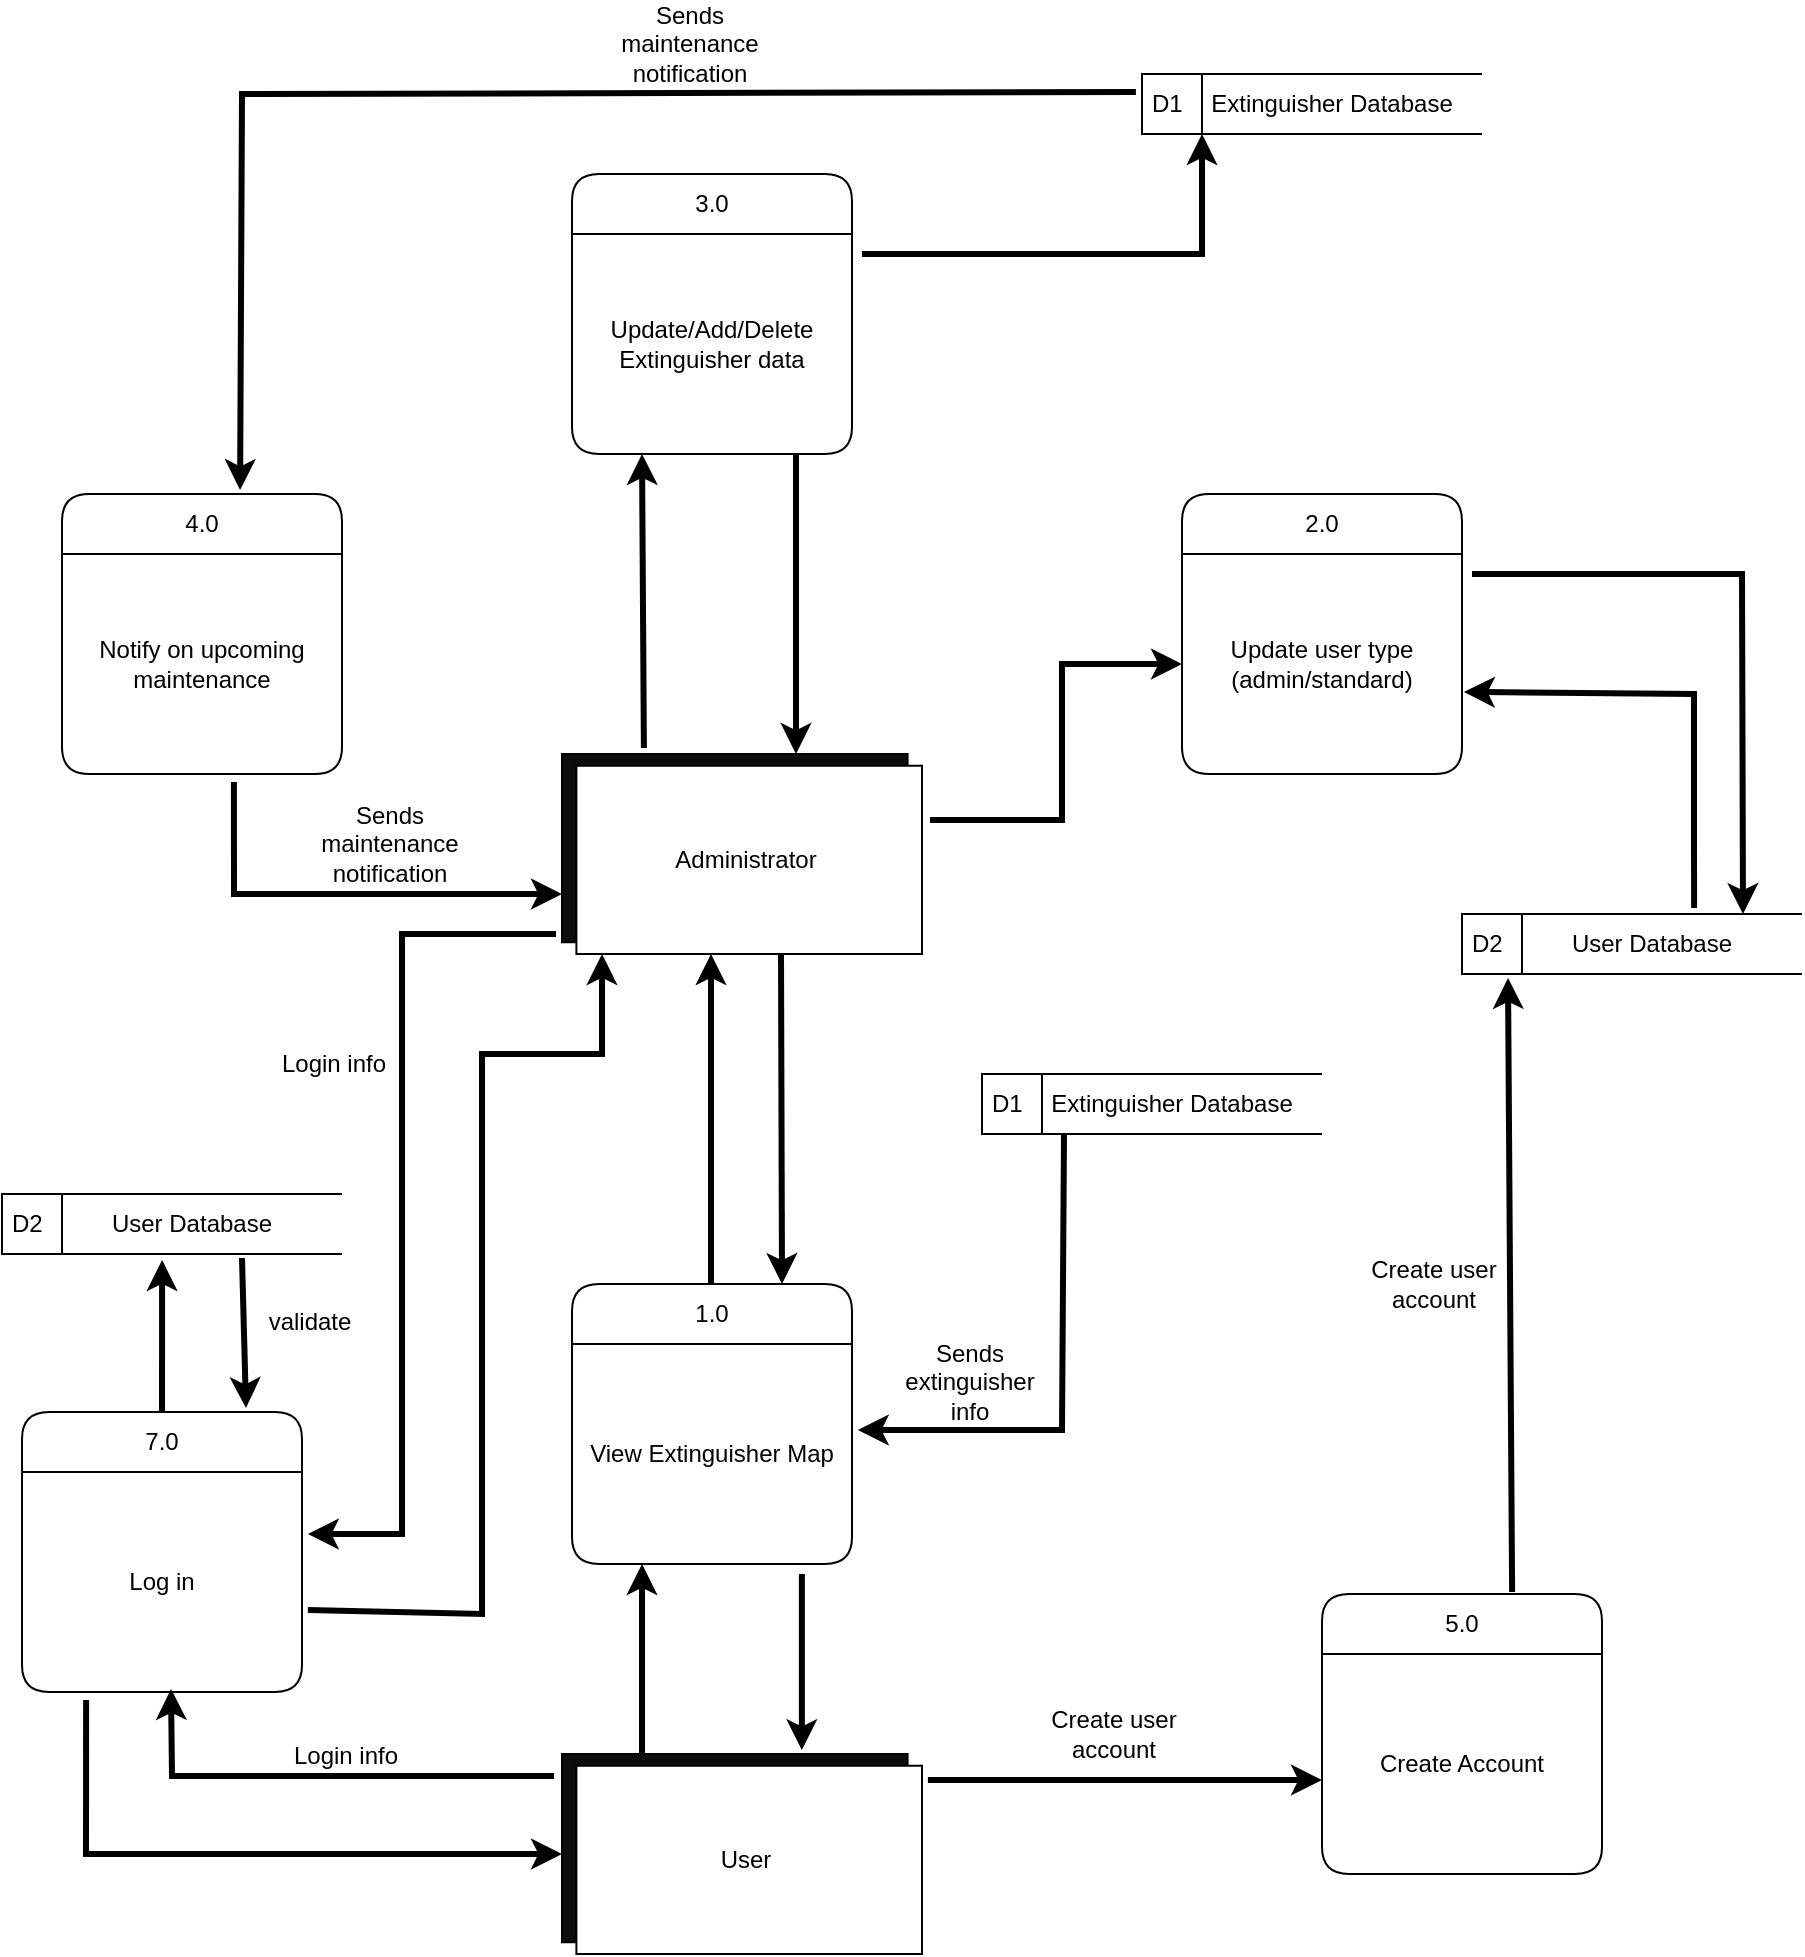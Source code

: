 <mxfile version="24.7.5">
  <diagram name="Page-1" id="52a04d89-c75d-2922-d76d-85b35f80e030">
    <mxGraphModel dx="2486" dy="2030" grid="1" gridSize="10" guides="1" tooltips="1" connect="1" arrows="1" fold="1" page="1" pageScale="1" pageWidth="1100" pageHeight="850" background="none" math="0" shadow="0">
      <root>
        <mxCell id="0" />
        <mxCell id="1" parent="0" />
        <mxCell id="bnV8PDit981c4TZi3cis-100" value="" style="group" parent="1" vertex="1" connectable="0">
          <mxGeometry x="80" y="90" width="180" height="100" as="geometry" />
        </mxCell>
        <mxCell id="bnV8PDit981c4TZi3cis-101" value="" style="verticalLabelPosition=bottom;verticalAlign=top;html=1;shape=mxgraph.basic.rect;fillColor2=none;strokeWidth=1;size=20;indent=5;fillColor=#0D0D0D;" parent="bnV8PDit981c4TZi3cis-100" vertex="1">
          <mxGeometry width="172.8" height="94.118" as="geometry" />
        </mxCell>
        <mxCell id="bnV8PDit981c4TZi3cis-102" value="" style="verticalLabelPosition=bottom;verticalAlign=top;html=1;shape=mxgraph.basic.rect;fillColor2=none;strokeWidth=1;size=20;indent=5;" parent="bnV8PDit981c4TZi3cis-100" vertex="1">
          <mxGeometry x="7.2" y="5.882" width="172.8" height="94.118" as="geometry" />
        </mxCell>
        <mxCell id="bnV8PDit981c4TZi3cis-103" value="Administrator" style="text;html=1;align=center;verticalAlign=middle;whiteSpace=wrap;rounded=0;" parent="bnV8PDit981c4TZi3cis-100" vertex="1">
          <mxGeometry x="7.2" y="37.94" width="170" height="30" as="geometry" />
        </mxCell>
        <mxCell id="bnV8PDit981c4TZi3cis-105" value="D1" style="html=1;dashed=0;whiteSpace=wrap;shape=mxgraph.dfd.dataStoreID;align=left;spacingLeft=3;points=[[0,0],[0.5,0],[1,0],[0,0.5],[1,0.5],[0,1],[0.5,1],[1,1]];" parent="1" vertex="1">
          <mxGeometry x="290" y="250" width="170" height="30" as="geometry" />
        </mxCell>
        <mxCell id="bnV8PDit981c4TZi3cis-106" value="Extinguisher Database" style="text;html=1;align=center;verticalAlign=middle;whiteSpace=wrap;rounded=0;" parent="1" vertex="1">
          <mxGeometry x="320" y="250" width="130" height="30" as="geometry" />
        </mxCell>
        <mxCell id="bnV8PDit981c4TZi3cis-107" value="1.0" style="swimlane;fontStyle=0;childLayout=stackLayout;horizontal=1;startSize=30;horizontalStack=0;resizeParent=1;resizeParentMax=0;resizeLast=0;collapsible=0;marginBottom=0;whiteSpace=wrap;html=1;rounded=1;" parent="1" vertex="1">
          <mxGeometry x="85" y="355" width="140" height="140" as="geometry" />
        </mxCell>
        <mxCell id="bnV8PDit981c4TZi3cis-108" value="View Extinguisher Map" style="text;strokeColor=none;fillColor=none;align=center;verticalAlign=middle;spacingLeft=4;spacingRight=4;overflow=hidden;points=[[0,0.5],[1,0.5]];portConstraint=eastwest;rotatable=0;whiteSpace=wrap;html=1;" parent="bnV8PDit981c4TZi3cis-107" vertex="1">
          <mxGeometry y="30" width="140" height="110" as="geometry" />
        </mxCell>
        <mxCell id="bnV8PDit981c4TZi3cis-109" value="" style="endArrow=classic;html=1;rounded=0;fillColor=#f8cecc;strokeColor=#000000;strokeWidth=3;entryX=0.75;entryY=0;entryDx=0;entryDy=0;exitX=0.711;exitY=1;exitDx=0;exitDy=0;exitPerimeter=0;" parent="1" target="bnV8PDit981c4TZi3cis-107" edge="1">
          <mxGeometry width="50" height="50" relative="1" as="geometry">
            <mxPoint x="189.5" y="190" as="sourcePoint" />
            <mxPoint x="189.5" y="292" as="targetPoint" />
          </mxGeometry>
        </mxCell>
        <mxCell id="bnV8PDit981c4TZi3cis-110" value="" style="endArrow=classic;html=1;rounded=0;fillColor=#f8cecc;strokeColor=#000000;strokeWidth=3;exitX=0.25;exitY=0;exitDx=0;exitDy=0;" parent="1" edge="1">
          <mxGeometry width="50" height="50" relative="1" as="geometry">
            <mxPoint x="154.5" y="355" as="sourcePoint" />
            <mxPoint x="154.5" y="190" as="targetPoint" />
          </mxGeometry>
        </mxCell>
        <mxCell id="bnV8PDit981c4TZi3cis-111" value="" style="endArrow=classic;html=1;rounded=0;fillColor=#f8cecc;strokeColor=#000000;strokeWidth=3;entryX=1.021;entryY=0.391;entryDx=0;entryDy=0;entryPerimeter=0;exitX=0.25;exitY=1;exitDx=0;exitDy=0;" parent="1" target="bnV8PDit981c4TZi3cis-108" edge="1">
          <mxGeometry width="50" height="50" relative="1" as="geometry">
            <mxPoint x="331" y="280" as="sourcePoint" />
            <mxPoint x="330" y="396" as="targetPoint" />
            <Array as="points">
              <mxPoint x="330" y="428" />
            </Array>
          </mxGeometry>
        </mxCell>
        <mxCell id="bnV8PDit981c4TZi3cis-112" value="Sends extinguisher info" style="text;html=1;align=center;verticalAlign=middle;whiteSpace=wrap;rounded=0;" parent="1" vertex="1">
          <mxGeometry x="250" y="389" width="68" height="30" as="geometry" />
        </mxCell>
        <mxCell id="bnV8PDit981c4TZi3cis-113" value="" style="group" parent="1" vertex="1" connectable="0">
          <mxGeometry x="80" y="590" width="180" height="100" as="geometry" />
        </mxCell>
        <mxCell id="bnV8PDit981c4TZi3cis-114" value="" style="verticalLabelPosition=bottom;verticalAlign=top;html=1;shape=mxgraph.basic.rect;fillColor2=none;strokeWidth=1;size=20;indent=5;fillColor=#0D0D0D;" parent="bnV8PDit981c4TZi3cis-113" vertex="1">
          <mxGeometry width="172.8" height="94.118" as="geometry" />
        </mxCell>
        <mxCell id="bnV8PDit981c4TZi3cis-115" value="" style="verticalLabelPosition=bottom;verticalAlign=top;html=1;shape=mxgraph.basic.rect;fillColor2=none;strokeWidth=1;size=20;indent=5;" parent="bnV8PDit981c4TZi3cis-113" vertex="1">
          <mxGeometry x="7.2" y="5.882" width="172.8" height="94.118" as="geometry" />
        </mxCell>
        <mxCell id="bnV8PDit981c4TZi3cis-116" value="User" style="text;html=1;align=center;verticalAlign=middle;whiteSpace=wrap;rounded=0;" parent="bnV8PDit981c4TZi3cis-113" vertex="1">
          <mxGeometry x="7.2" y="37.94" width="170" height="30" as="geometry" />
        </mxCell>
        <mxCell id="bnV8PDit981c4TZi3cis-117" value="" style="endArrow=classic;html=1;rounded=0;fillColor=#f8cecc;strokeColor=#000000;strokeWidth=3;" parent="1" edge="1">
          <mxGeometry width="50" height="50" relative="1" as="geometry">
            <mxPoint x="120" y="590" as="sourcePoint" />
            <mxPoint x="120" y="495" as="targetPoint" />
          </mxGeometry>
        </mxCell>
        <mxCell id="bnV8PDit981c4TZi3cis-118" value="" style="endArrow=classic;html=1;rounded=0;fillColor=#f8cecc;strokeColor=#000000;strokeWidth=3;entryX=0.694;entryY=-0.021;entryDx=0;entryDy=0;entryPerimeter=0;exitX=0.821;exitY=1.045;exitDx=0;exitDy=0;exitPerimeter=0;" parent="1" source="bnV8PDit981c4TZi3cis-108" target="bnV8PDit981c4TZi3cis-114" edge="1">
          <mxGeometry width="50" height="50" relative="1" as="geometry">
            <mxPoint x="130" y="600" as="sourcePoint" />
            <mxPoint x="130" y="505" as="targetPoint" />
          </mxGeometry>
        </mxCell>
        <mxCell id="bnV8PDit981c4TZi3cis-119" value="D2" style="html=1;dashed=0;whiteSpace=wrap;shape=mxgraph.dfd.dataStoreID;align=left;spacingLeft=3;points=[[0,0],[0.5,0],[1,0],[0,0.5],[1,0.5],[0,1],[0.5,1],[1,1]];" parent="1" vertex="1">
          <mxGeometry x="530" y="170" width="170" height="30" as="geometry" />
        </mxCell>
        <mxCell id="bnV8PDit981c4TZi3cis-120" value="User Database" style="text;html=1;align=center;verticalAlign=middle;whiteSpace=wrap;rounded=0;" parent="1" vertex="1">
          <mxGeometry x="560" y="170" width="130" height="30" as="geometry" />
        </mxCell>
        <mxCell id="bnV8PDit981c4TZi3cis-121" value="2.0" style="swimlane;fontStyle=0;childLayout=stackLayout;horizontal=1;startSize=30;horizontalStack=0;resizeParent=1;resizeParentMax=0;resizeLast=0;collapsible=0;marginBottom=0;whiteSpace=wrap;html=1;rounded=1;" parent="1" vertex="1">
          <mxGeometry x="390" y="-40" width="140" height="140" as="geometry" />
        </mxCell>
        <mxCell id="bnV8PDit981c4TZi3cis-122" value="Update user type (admin/standard)" style="text;strokeColor=none;fillColor=none;align=center;verticalAlign=middle;spacingLeft=4;spacingRight=4;overflow=hidden;points=[[0,0.5],[1,0.5]];portConstraint=eastwest;rotatable=0;whiteSpace=wrap;html=1;" parent="bnV8PDit981c4TZi3cis-121" vertex="1">
          <mxGeometry y="30" width="140" height="110" as="geometry" />
        </mxCell>
        <mxCell id="bnV8PDit981c4TZi3cis-124" value="Create user account" style="text;html=1;align=center;verticalAlign=middle;whiteSpace=wrap;rounded=0;" parent="1" vertex="1">
          <mxGeometry x="322" y="565" width="68" height="30" as="geometry" />
        </mxCell>
        <mxCell id="bnV8PDit981c4TZi3cis-126" value="" style="endArrow=classic;html=1;rounded=0;fillColor=#f8cecc;strokeColor=#000000;strokeWidth=3;exitX=1.023;exitY=0.288;exitDx=0;exitDy=0;exitPerimeter=0;entryX=0;entryY=0.5;entryDx=0;entryDy=0;" parent="1" source="bnV8PDit981c4TZi3cis-102" target="bnV8PDit981c4TZi3cis-122" edge="1">
          <mxGeometry width="50" height="50" relative="1" as="geometry">
            <mxPoint x="320" y="125" as="sourcePoint" />
            <mxPoint x="320" y="-40" as="targetPoint" />
            <Array as="points">
              <mxPoint x="330" y="123" />
              <mxPoint x="330" y="45" />
            </Array>
          </mxGeometry>
        </mxCell>
        <mxCell id="bnV8PDit981c4TZi3cis-127" value="" style="endArrow=classic;html=1;rounded=0;fillColor=#f8cecc;strokeColor=#000000;strokeWidth=3;entryX=1.007;entryY=0.627;entryDx=0;entryDy=0;entryPerimeter=0;exitX=0.662;exitY=-0.1;exitDx=0;exitDy=0;exitPerimeter=0;" parent="1" source="bnV8PDit981c4TZi3cis-120" target="bnV8PDit981c4TZi3cis-122" edge="1">
          <mxGeometry width="50" height="50" relative="1" as="geometry">
            <mxPoint x="646" y="150" as="sourcePoint" />
            <mxPoint x="706" y="60" as="targetPoint" />
            <Array as="points">
              <mxPoint x="646" y="138" />
              <mxPoint x="646" y="60" />
            </Array>
          </mxGeometry>
        </mxCell>
        <mxCell id="bnV8PDit981c4TZi3cis-128" value="" style="endArrow=classic;html=1;rounded=0;fillColor=#f8cecc;strokeColor=#000000;strokeWidth=3;entryX=0.75;entryY=0;entryDx=0;entryDy=0;" parent="1" edge="1">
          <mxGeometry width="50" height="50" relative="1" as="geometry">
            <mxPoint x="535" as="sourcePoint" />
            <mxPoint x="670.5" y="170" as="targetPoint" />
            <Array as="points">
              <mxPoint x="670" />
            </Array>
          </mxGeometry>
        </mxCell>
        <mxCell id="bnV8PDit981c4TZi3cis-133" value="3.0" style="swimlane;fontStyle=0;childLayout=stackLayout;horizontal=1;startSize=30;horizontalStack=0;resizeParent=1;resizeParentMax=0;resizeLast=0;collapsible=0;marginBottom=0;whiteSpace=wrap;html=1;rounded=1;" parent="1" vertex="1">
          <mxGeometry x="85" y="-200" width="140" height="140" as="geometry" />
        </mxCell>
        <mxCell id="bnV8PDit981c4TZi3cis-134" value="Update/Add/Delete&lt;div&gt;Extinguisher data&lt;/div&gt;" style="text;strokeColor=none;fillColor=none;align=center;verticalAlign=middle;spacingLeft=4;spacingRight=4;overflow=hidden;points=[[0,0.5],[1,0.5]];portConstraint=eastwest;rotatable=0;whiteSpace=wrap;html=1;" parent="bnV8PDit981c4TZi3cis-133" vertex="1">
          <mxGeometry y="30" width="140" height="110" as="geometry" />
        </mxCell>
        <mxCell id="bnV8PDit981c4TZi3cis-135" value="D1" style="html=1;dashed=0;whiteSpace=wrap;shape=mxgraph.dfd.dataStoreID;align=left;spacingLeft=3;points=[[0,0],[0.5,0],[1,0],[0,0.5],[1,0.5],[0,1],[0.5,1],[1,1]];" parent="1" vertex="1">
          <mxGeometry x="370" y="-250" width="170" height="30" as="geometry" />
        </mxCell>
        <mxCell id="bnV8PDit981c4TZi3cis-136" value="Extinguisher Database" style="text;html=1;align=center;verticalAlign=middle;whiteSpace=wrap;rounded=0;" parent="1" vertex="1">
          <mxGeometry x="400" y="-250" width="130" height="30" as="geometry" />
        </mxCell>
        <mxCell id="bnV8PDit981c4TZi3cis-137" value="" style="endArrow=classic;html=1;rounded=0;fillColor=#f8cecc;strokeColor=#000000;strokeWidth=3;exitX=0.237;exitY=-0.032;exitDx=0;exitDy=0;exitPerimeter=0;" parent="1" source="bnV8PDit981c4TZi3cis-101" edge="1">
          <mxGeometry width="50" height="50" relative="1" as="geometry">
            <mxPoint x="120" y="70" as="sourcePoint" />
            <mxPoint x="120" y="-60" as="targetPoint" />
          </mxGeometry>
        </mxCell>
        <mxCell id="bnV8PDit981c4TZi3cis-138" value="" style="endArrow=classic;html=1;rounded=0;fillColor=#f8cecc;strokeColor=#000000;strokeWidth=3;exitX=0.8;exitY=1;exitDx=0;exitDy=0;exitPerimeter=0;" parent="1" source="bnV8PDit981c4TZi3cis-134" edge="1">
          <mxGeometry width="50" height="50" relative="1" as="geometry">
            <mxPoint x="131" y="97" as="sourcePoint" />
            <mxPoint x="197" y="90" as="targetPoint" />
          </mxGeometry>
        </mxCell>
        <mxCell id="bnV8PDit981c4TZi3cis-139" value="" style="endArrow=classic;html=1;rounded=0;fillColor=#f8cecc;strokeColor=#000000;strokeWidth=3;entryX=0;entryY=1;entryDx=0;entryDy=0;" parent="1" target="bnV8PDit981c4TZi3cis-136" edge="1">
          <mxGeometry width="50" height="50" relative="1" as="geometry">
            <mxPoint x="230" y="-160" as="sourcePoint" />
            <mxPoint x="310" y="-30" as="targetPoint" />
            <Array as="points">
              <mxPoint x="400" y="-160" />
            </Array>
          </mxGeometry>
        </mxCell>
        <mxCell id="bnV8PDit981c4TZi3cis-140" value="4.0" style="swimlane;fontStyle=0;childLayout=stackLayout;horizontal=1;startSize=30;horizontalStack=0;resizeParent=1;resizeParentMax=0;resizeLast=0;collapsible=0;marginBottom=0;whiteSpace=wrap;html=1;rounded=1;" parent="1" vertex="1">
          <mxGeometry x="-170" y="-40" width="140" height="140" as="geometry" />
        </mxCell>
        <mxCell id="bnV8PDit981c4TZi3cis-141" value="Notify on upcoming maintenance" style="text;strokeColor=none;fillColor=none;align=center;verticalAlign=middle;spacingLeft=4;spacingRight=4;overflow=hidden;points=[[0,0.5],[1,0.5]];portConstraint=eastwest;rotatable=0;whiteSpace=wrap;html=1;" parent="bnV8PDit981c4TZi3cis-140" vertex="1">
          <mxGeometry y="30" width="140" height="110" as="geometry" />
        </mxCell>
        <mxCell id="bnV8PDit981c4TZi3cis-143" value="" style="endArrow=classic;html=1;rounded=0;fillColor=#f8cecc;strokeColor=#000000;strokeWidth=3;exitX=-0.018;exitY=0.3;exitDx=0;exitDy=0;exitPerimeter=0;entryX=0.636;entryY=-0.014;entryDx=0;entryDy=0;entryPerimeter=0;" parent="1" source="bnV8PDit981c4TZi3cis-135" target="bnV8PDit981c4TZi3cis-140" edge="1">
          <mxGeometry width="50" height="50" relative="1" as="geometry">
            <mxPoint x="1" y="-143" as="sourcePoint" />
            <mxPoint y="-290" as="targetPoint" />
            <Array as="points">
              <mxPoint x="-80" y="-240" />
            </Array>
          </mxGeometry>
        </mxCell>
        <mxCell id="bnV8PDit981c4TZi3cis-144" value="Sends maintenance notification" style="text;html=1;align=center;verticalAlign=middle;whiteSpace=wrap;rounded=0;" parent="1" vertex="1">
          <mxGeometry x="110" y="-280" width="68" height="30" as="geometry" />
        </mxCell>
        <mxCell id="bnV8PDit981c4TZi3cis-145" value="" style="endArrow=classic;html=1;rounded=0;fillColor=#f8cecc;strokeColor=#000000;strokeWidth=3;exitX=0.614;exitY=1.036;exitDx=0;exitDy=0;exitPerimeter=0;entryX=0;entryY=0.744;entryDx=0;entryDy=0;entryPerimeter=0;" parent="1" source="bnV8PDit981c4TZi3cis-141" target="bnV8PDit981c4TZi3cis-101" edge="1">
          <mxGeometry width="50" height="50" relative="1" as="geometry">
            <mxPoint x="-9" y="277" as="sourcePoint" />
            <mxPoint x="-10" y="130" as="targetPoint" />
            <Array as="points">
              <mxPoint x="-84" y="160" />
            </Array>
          </mxGeometry>
        </mxCell>
        <mxCell id="bnV8PDit981c4TZi3cis-146" value="Sends maintenance notification" style="text;html=1;align=center;verticalAlign=middle;whiteSpace=wrap;rounded=0;" parent="1" vertex="1">
          <mxGeometry x="-40" y="120" width="68" height="30" as="geometry" />
        </mxCell>
        <mxCell id="bnV8PDit981c4TZi3cis-147" value="5.0" style="swimlane;fontStyle=0;childLayout=stackLayout;horizontal=1;startSize=30;horizontalStack=0;resizeParent=1;resizeParentMax=0;resizeLast=0;collapsible=0;marginBottom=0;whiteSpace=wrap;html=1;rounded=1;" parent="1" vertex="1">
          <mxGeometry x="460" y="510" width="140" height="140" as="geometry" />
        </mxCell>
        <mxCell id="bnV8PDit981c4TZi3cis-148" value="Create Account" style="text;strokeColor=none;fillColor=none;align=center;verticalAlign=middle;spacingLeft=4;spacingRight=4;overflow=hidden;points=[[0,0.5],[1,0.5]];portConstraint=eastwest;rotatable=0;whiteSpace=wrap;html=1;" parent="bnV8PDit981c4TZi3cis-147" vertex="1">
          <mxGeometry y="30" width="140" height="110" as="geometry" />
        </mxCell>
        <mxCell id="bnV8PDit981c4TZi3cis-149" value="" style="endArrow=classic;html=1;rounded=0;fillColor=#f8cecc;strokeColor=#000000;strokeWidth=3;entryX=0;entryY=0.573;entryDx=0;entryDy=0;entryPerimeter=0;exitX=1.017;exitY=0.076;exitDx=0;exitDy=0;exitPerimeter=0;" parent="1" source="bnV8PDit981c4TZi3cis-115" target="bnV8PDit981c4TZi3cis-148" edge="1">
          <mxGeometry width="50" height="50" relative="1" as="geometry">
            <mxPoint x="358" y="580" as="sourcePoint" />
            <mxPoint x="358" y="668" as="targetPoint" />
          </mxGeometry>
        </mxCell>
        <mxCell id="bnV8PDit981c4TZi3cis-150" value="" style="endArrow=classic;html=1;rounded=0;fillColor=#f8cecc;strokeColor=#000000;strokeWidth=3;exitX=0.679;exitY=-0.007;exitDx=0;exitDy=0;exitPerimeter=0;" parent="1" source="bnV8PDit981c4TZi3cis-147" edge="1">
          <mxGeometry width="50" height="50" relative="1" as="geometry">
            <mxPoint x="550" y="440" as="sourcePoint" />
            <mxPoint x="553" y="202" as="targetPoint" />
          </mxGeometry>
        </mxCell>
        <mxCell id="bnV8PDit981c4TZi3cis-151" value="Create user account" style="text;html=1;align=center;verticalAlign=middle;whiteSpace=wrap;rounded=0;" parent="1" vertex="1">
          <mxGeometry x="482" y="340" width="68" height="30" as="geometry" />
        </mxCell>
        <mxCell id="bnV8PDit981c4TZi3cis-162" value="D2" style="html=1;dashed=0;whiteSpace=wrap;shape=mxgraph.dfd.dataStoreID;align=left;spacingLeft=3;points=[[0,0],[0.5,0],[1,0],[0,0.5],[1,0.5],[0,1],[0.5,1],[1,1]];" parent="1" vertex="1">
          <mxGeometry x="-200" y="310" width="170" height="30" as="geometry" />
        </mxCell>
        <mxCell id="bnV8PDit981c4TZi3cis-163" value="User Database" style="text;html=1;align=center;verticalAlign=middle;whiteSpace=wrap;rounded=0;" parent="1" vertex="1">
          <mxGeometry x="-170" y="310" width="130" height="30" as="geometry" />
        </mxCell>
        <mxCell id="bnV8PDit981c4TZi3cis-164" value="7.0" style="swimlane;fontStyle=0;childLayout=stackLayout;horizontal=1;startSize=30;horizontalStack=0;resizeParent=1;resizeParentMax=0;resizeLast=0;collapsible=0;marginBottom=0;whiteSpace=wrap;html=1;rounded=1;" parent="1" vertex="1">
          <mxGeometry x="-190" y="419" width="140" height="140" as="geometry" />
        </mxCell>
        <mxCell id="bnV8PDit981c4TZi3cis-165" value="Log in" style="text;strokeColor=none;fillColor=none;align=center;verticalAlign=middle;spacingLeft=4;spacingRight=4;overflow=hidden;points=[[0,0.5],[1,0.5]];portConstraint=eastwest;rotatable=0;whiteSpace=wrap;html=1;" parent="bnV8PDit981c4TZi3cis-164" vertex="1">
          <mxGeometry y="30" width="140" height="110" as="geometry" />
        </mxCell>
        <mxCell id="bnV8PDit981c4TZi3cis-166" value="" style="endArrow=classic;html=1;rounded=0;fillColor=#f8cecc;strokeColor=#000000;strokeWidth=3;exitX=-0.023;exitY=0.117;exitDx=0;exitDy=0;exitPerimeter=0;" parent="1" source="bnV8PDit981c4TZi3cis-114" edge="1">
          <mxGeometry width="50" height="50" relative="1" as="geometry">
            <mxPoint x="-115.5" y="722.5" as="sourcePoint" />
            <mxPoint x="-115.5" y="557.5" as="targetPoint" />
            <Array as="points">
              <mxPoint x="-115" y="601" />
            </Array>
          </mxGeometry>
        </mxCell>
        <mxCell id="bnV8PDit981c4TZi3cis-167" value="" style="endArrow=classic;html=1;rounded=0;fillColor=#f8cecc;strokeColor=#000000;strokeWidth=3;exitX=0.5;exitY=0;exitDx=0;exitDy=0;entryX=0.385;entryY=1.1;entryDx=0;entryDy=0;entryPerimeter=0;" parent="1" source="bnV8PDit981c4TZi3cis-164" target="bnV8PDit981c4TZi3cis-163" edge="1">
          <mxGeometry width="50" height="50" relative="1" as="geometry">
            <mxPoint x="-270" y="545" as="sourcePoint" />
            <mxPoint x="-120" y="350" as="targetPoint" />
          </mxGeometry>
        </mxCell>
        <mxCell id="bnV8PDit981c4TZi3cis-168" value="" style="endArrow=classic;html=1;rounded=0;fillColor=#f8cecc;strokeColor=#000000;strokeWidth=3;entryX=0.8;entryY=-0.014;entryDx=0;entryDy=0;entryPerimeter=0;" parent="1" target="bnV8PDit981c4TZi3cis-164" edge="1">
          <mxGeometry width="50" height="50" relative="1" as="geometry">
            <mxPoint x="-80" y="342" as="sourcePoint" />
            <mxPoint x="-60" y="390" as="targetPoint" />
          </mxGeometry>
        </mxCell>
        <mxCell id="bnV8PDit981c4TZi3cis-169" value="" style="endArrow=classic;html=1;rounded=0;fillColor=#f8cecc;strokeColor=#000000;strokeWidth=3;entryX=1.021;entryY=0.282;entryDx=0;entryDy=0;entryPerimeter=0;" parent="1" target="bnV8PDit981c4TZi3cis-165" edge="1">
          <mxGeometry width="50" height="50" relative="1" as="geometry">
            <mxPoint x="77" y="180" as="sourcePoint" />
            <mxPoint x="31" y="363.5" as="targetPoint" />
            <Array as="points">
              <mxPoint y="180" />
              <mxPoint y="480" />
            </Array>
          </mxGeometry>
        </mxCell>
        <mxCell id="bnV8PDit981c4TZi3cis-171" value="" style="endArrow=classic;html=1;rounded=0;fillColor=#f8cecc;strokeColor=#000000;strokeWidth=3;exitX=0.229;exitY=1.036;exitDx=0;exitDy=0;entryX=0;entryY=0.531;entryDx=0;entryDy=0;entryPerimeter=0;exitPerimeter=0;" parent="1" source="bnV8PDit981c4TZi3cis-165" target="bnV8PDit981c4TZi3cis-114" edge="1">
          <mxGeometry width="50" height="50" relative="1" as="geometry">
            <mxPoint y="726" as="sourcePoint" />
            <mxPoint y="650" as="targetPoint" />
            <Array as="points">
              <mxPoint x="-158" y="640" />
            </Array>
          </mxGeometry>
        </mxCell>
        <mxCell id="bnV8PDit981c4TZi3cis-172" value="" style="endArrow=classic;html=1;rounded=0;fillColor=#f8cecc;strokeColor=#000000;strokeWidth=3;exitX=1.021;exitY=0.627;exitDx=0;exitDy=0;entryX=0.385;entryY=1.1;entryDx=0;entryDy=0;entryPerimeter=0;exitPerimeter=0;" parent="1" source="bnV8PDit981c4TZi3cis-165" edge="1">
          <mxGeometry width="50" height="50" relative="1" as="geometry">
            <mxPoint x="100" y="266" as="sourcePoint" />
            <mxPoint x="100" y="190" as="targetPoint" />
            <Array as="points">
              <mxPoint x="40" y="520" />
              <mxPoint x="40" y="240" />
              <mxPoint x="100" y="240" />
            </Array>
          </mxGeometry>
        </mxCell>
        <mxCell id="bnV8PDit981c4TZi3cis-173" value="Login info" style="text;html=1;align=center;verticalAlign=middle;whiteSpace=wrap;rounded=0;" parent="1" vertex="1">
          <mxGeometry x="-62" y="576" width="68" height="30" as="geometry" />
        </mxCell>
        <mxCell id="bnV8PDit981c4TZi3cis-174" value="Login info" style="text;html=1;align=center;verticalAlign=middle;whiteSpace=wrap;rounded=0;" parent="1" vertex="1">
          <mxGeometry x="-68" y="230" width="68" height="30" as="geometry" />
        </mxCell>
        <mxCell id="bnV8PDit981c4TZi3cis-175" value="validate" style="text;html=1;align=center;verticalAlign=middle;whiteSpace=wrap;rounded=0;" parent="1" vertex="1">
          <mxGeometry x="-80" y="359" width="68" height="30" as="geometry" />
        </mxCell>
      </root>
    </mxGraphModel>
  </diagram>
</mxfile>
